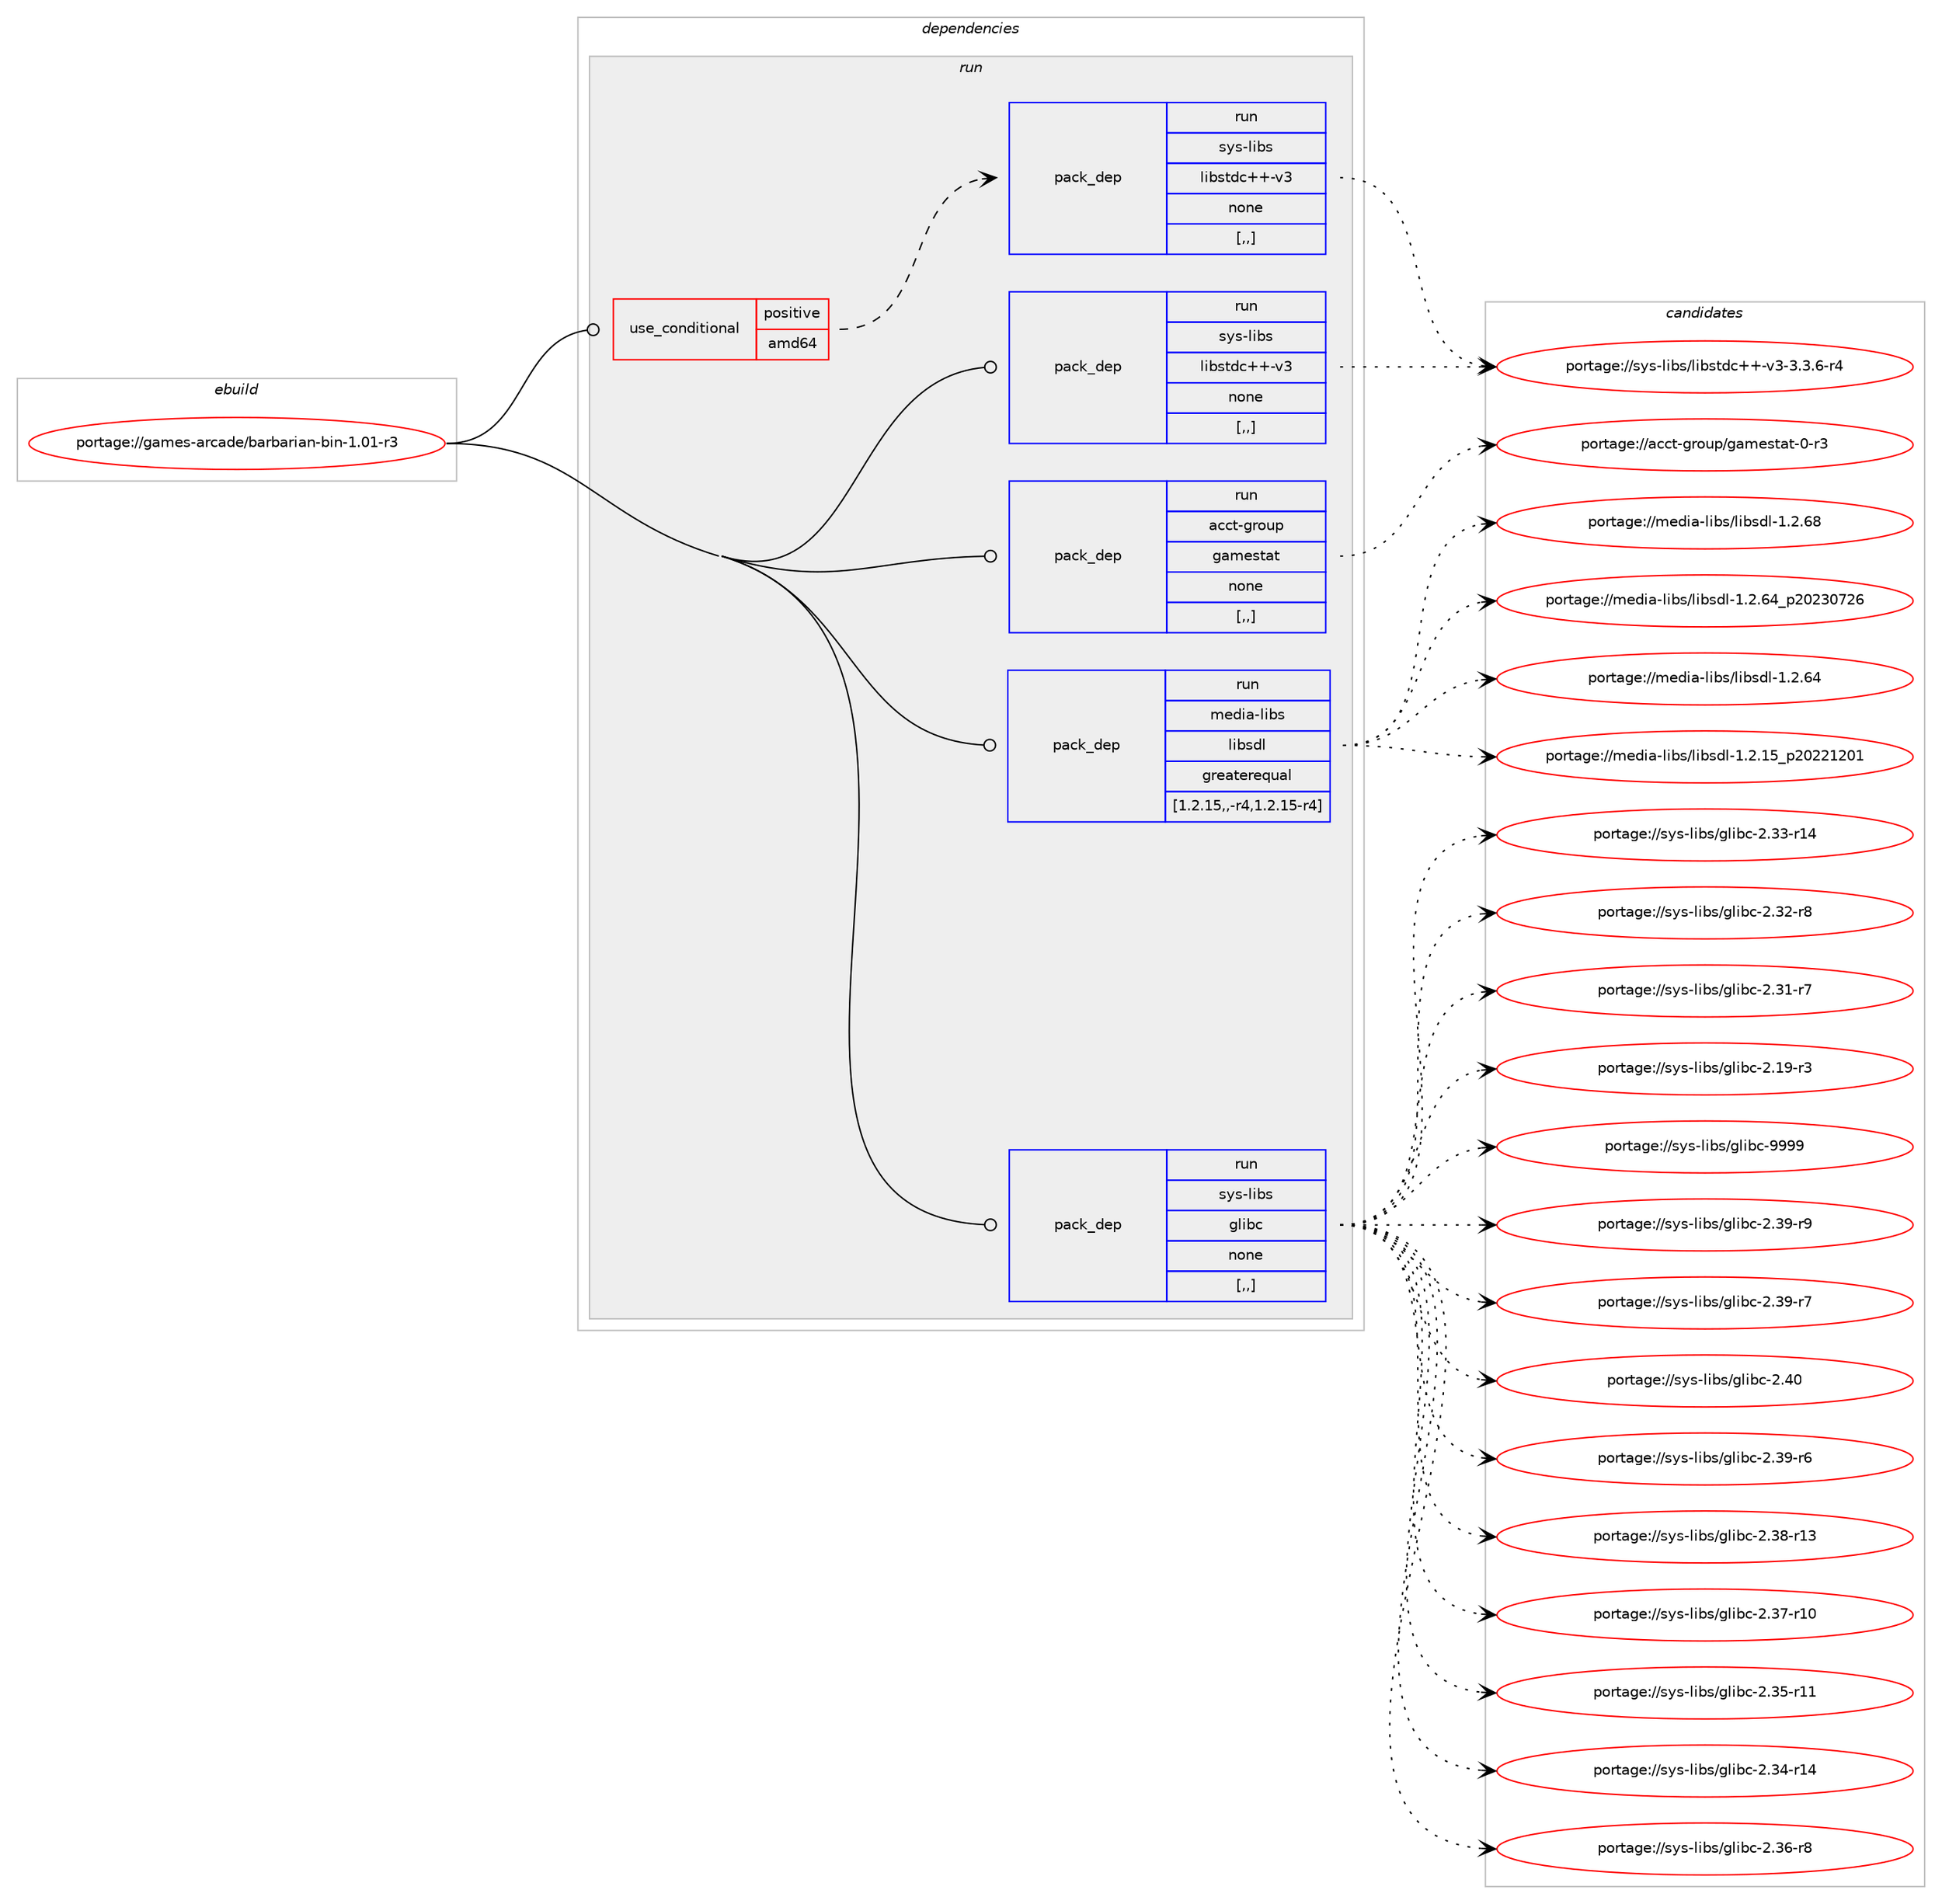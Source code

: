 digraph prolog {

# *************
# Graph options
# *************

newrank=true;
concentrate=true;
compound=true;
graph [rankdir=LR,fontname=Helvetica,fontsize=10,ranksep=1.5];#, ranksep=2.5, nodesep=0.2];
edge  [arrowhead=vee];
node  [fontname=Helvetica,fontsize=10];

# **********
# The ebuild
# **********

subgraph cluster_leftcol {
color=gray;
label=<<i>ebuild</i>>;
id [label="portage://games-arcade/barbarian-bin-1.01-r3", color=red, width=4, href="../games-arcade/barbarian-bin-1.01-r3.svg"];
}

# ****************
# The dependencies
# ****************

subgraph cluster_midcol {
color=gray;
label=<<i>dependencies</i>>;
subgraph cluster_compile {
fillcolor="#eeeeee";
style=filled;
label=<<i>compile</i>>;
}
subgraph cluster_compileandrun {
fillcolor="#eeeeee";
style=filled;
label=<<i>compile and run</i>>;
}
subgraph cluster_run {
fillcolor="#eeeeee";
style=filled;
label=<<i>run</i>>;
subgraph cond62891 {
dependency224450 [label=<<TABLE BORDER="0" CELLBORDER="1" CELLSPACING="0" CELLPADDING="4"><TR><TD ROWSPAN="3" CELLPADDING="10">use_conditional</TD></TR><TR><TD>positive</TD></TR><TR><TD>amd64</TD></TR></TABLE>>, shape=none, color=red];
subgraph pack160079 {
dependency224451 [label=<<TABLE BORDER="0" CELLBORDER="1" CELLSPACING="0" CELLPADDING="4" WIDTH="220"><TR><TD ROWSPAN="6" CELLPADDING="30">pack_dep</TD></TR><TR><TD WIDTH="110">run</TD></TR><TR><TD>sys-libs</TD></TR><TR><TD>libstdc++-v3</TD></TR><TR><TD>none</TD></TR><TR><TD>[,,]</TD></TR></TABLE>>, shape=none, color=blue];
}
dependency224450:e -> dependency224451:w [weight=20,style="dashed",arrowhead="vee"];
}
id:e -> dependency224450:w [weight=20,style="solid",arrowhead="odot"];
subgraph pack160080 {
dependency224452 [label=<<TABLE BORDER="0" CELLBORDER="1" CELLSPACING="0" CELLPADDING="4" WIDTH="220"><TR><TD ROWSPAN="6" CELLPADDING="30">pack_dep</TD></TR><TR><TD WIDTH="110">run</TD></TR><TR><TD>acct-group</TD></TR><TR><TD>gamestat</TD></TR><TR><TD>none</TD></TR><TR><TD>[,,]</TD></TR></TABLE>>, shape=none, color=blue];
}
id:e -> dependency224452:w [weight=20,style="solid",arrowhead="odot"];
subgraph pack160081 {
dependency224453 [label=<<TABLE BORDER="0" CELLBORDER="1" CELLSPACING="0" CELLPADDING="4" WIDTH="220"><TR><TD ROWSPAN="6" CELLPADDING="30">pack_dep</TD></TR><TR><TD WIDTH="110">run</TD></TR><TR><TD>media-libs</TD></TR><TR><TD>libsdl</TD></TR><TR><TD>greaterequal</TD></TR><TR><TD>[1.2.15,,-r4,1.2.15-r4]</TD></TR></TABLE>>, shape=none, color=blue];
}
id:e -> dependency224453:w [weight=20,style="solid",arrowhead="odot"];
subgraph pack160082 {
dependency224454 [label=<<TABLE BORDER="0" CELLBORDER="1" CELLSPACING="0" CELLPADDING="4" WIDTH="220"><TR><TD ROWSPAN="6" CELLPADDING="30">pack_dep</TD></TR><TR><TD WIDTH="110">run</TD></TR><TR><TD>sys-libs</TD></TR><TR><TD>glibc</TD></TR><TR><TD>none</TD></TR><TR><TD>[,,]</TD></TR></TABLE>>, shape=none, color=blue];
}
id:e -> dependency224454:w [weight=20,style="solid",arrowhead="odot"];
subgraph pack160083 {
dependency224455 [label=<<TABLE BORDER="0" CELLBORDER="1" CELLSPACING="0" CELLPADDING="4" WIDTH="220"><TR><TD ROWSPAN="6" CELLPADDING="30">pack_dep</TD></TR><TR><TD WIDTH="110">run</TD></TR><TR><TD>sys-libs</TD></TR><TR><TD>libstdc++-v3</TD></TR><TR><TD>none</TD></TR><TR><TD>[,,]</TD></TR></TABLE>>, shape=none, color=blue];
}
id:e -> dependency224455:w [weight=20,style="solid",arrowhead="odot"];
}
}

# **************
# The candidates
# **************

subgraph cluster_choices {
rank=same;
color=gray;
label=<<i>candidates</i>>;

subgraph choice160079 {
color=black;
nodesep=1;
choice1151211154510810598115471081059811511610099434345118514551465146544511452 [label="portage://sys-libs/libstdc++-v3-3.3.6-r4", color=red, width=4,href="../sys-libs/libstdc++-v3-3.3.6-r4.svg"];
dependency224451:e -> choice1151211154510810598115471081059811511610099434345118514551465146544511452:w [style=dotted,weight="100"];
}
subgraph choice160080 {
color=black;
nodesep=1;
choice9799991164510311411111711247103971091011151169711645484511451 [label="portage://acct-group/gamestat-0-r3", color=red, width=4,href="../acct-group/gamestat-0-r3.svg"];
dependency224452:e -> choice9799991164510311411111711247103971091011151169711645484511451:w [style=dotted,weight="100"];
}
subgraph choice160081 {
color=black;
nodesep=1;
choice109101100105974510810598115471081059811510010845494650465456 [label="portage://media-libs/libsdl-1.2.68", color=red, width=4,href="../media-libs/libsdl-1.2.68.svg"];
choice109101100105974510810598115471081059811510010845494650465452951125048505148555054 [label="portage://media-libs/libsdl-1.2.64_p20230726", color=red, width=4,href="../media-libs/libsdl-1.2.64_p20230726.svg"];
choice109101100105974510810598115471081059811510010845494650465452 [label="portage://media-libs/libsdl-1.2.64", color=red, width=4,href="../media-libs/libsdl-1.2.64.svg"];
choice109101100105974510810598115471081059811510010845494650464953951125048505049504849 [label="portage://media-libs/libsdl-1.2.15_p20221201", color=red, width=4,href="../media-libs/libsdl-1.2.15_p20221201.svg"];
dependency224453:e -> choice109101100105974510810598115471081059811510010845494650465456:w [style=dotted,weight="100"];
dependency224453:e -> choice109101100105974510810598115471081059811510010845494650465452951125048505148555054:w [style=dotted,weight="100"];
dependency224453:e -> choice109101100105974510810598115471081059811510010845494650465452:w [style=dotted,weight="100"];
dependency224453:e -> choice109101100105974510810598115471081059811510010845494650464953951125048505049504849:w [style=dotted,weight="100"];
}
subgraph choice160082 {
color=black;
nodesep=1;
choice11512111545108105981154710310810598994557575757 [label="portage://sys-libs/glibc-9999", color=red, width=4,href="../sys-libs/glibc-9999.svg"];
choice11512111545108105981154710310810598994550465248 [label="portage://sys-libs/glibc-2.40", color=red, width=4,href="../sys-libs/glibc-2.40.svg"];
choice115121115451081059811547103108105989945504651574511457 [label="portage://sys-libs/glibc-2.39-r9", color=red, width=4,href="../sys-libs/glibc-2.39-r9.svg"];
choice115121115451081059811547103108105989945504651574511455 [label="portage://sys-libs/glibc-2.39-r7", color=red, width=4,href="../sys-libs/glibc-2.39-r7.svg"];
choice115121115451081059811547103108105989945504651574511454 [label="portage://sys-libs/glibc-2.39-r6", color=red, width=4,href="../sys-libs/glibc-2.39-r6.svg"];
choice11512111545108105981154710310810598994550465156451144951 [label="portage://sys-libs/glibc-2.38-r13", color=red, width=4,href="../sys-libs/glibc-2.38-r13.svg"];
choice11512111545108105981154710310810598994550465155451144948 [label="portage://sys-libs/glibc-2.37-r10", color=red, width=4,href="../sys-libs/glibc-2.37-r10.svg"];
choice115121115451081059811547103108105989945504651544511456 [label="portage://sys-libs/glibc-2.36-r8", color=red, width=4,href="../sys-libs/glibc-2.36-r8.svg"];
choice11512111545108105981154710310810598994550465153451144949 [label="portage://sys-libs/glibc-2.35-r11", color=red, width=4,href="../sys-libs/glibc-2.35-r11.svg"];
choice11512111545108105981154710310810598994550465152451144952 [label="portage://sys-libs/glibc-2.34-r14", color=red, width=4,href="../sys-libs/glibc-2.34-r14.svg"];
choice11512111545108105981154710310810598994550465151451144952 [label="portage://sys-libs/glibc-2.33-r14", color=red, width=4,href="../sys-libs/glibc-2.33-r14.svg"];
choice115121115451081059811547103108105989945504651504511456 [label="portage://sys-libs/glibc-2.32-r8", color=red, width=4,href="../sys-libs/glibc-2.32-r8.svg"];
choice115121115451081059811547103108105989945504651494511455 [label="portage://sys-libs/glibc-2.31-r7", color=red, width=4,href="../sys-libs/glibc-2.31-r7.svg"];
choice115121115451081059811547103108105989945504649574511451 [label="portage://sys-libs/glibc-2.19-r3", color=red, width=4,href="../sys-libs/glibc-2.19-r3.svg"];
dependency224454:e -> choice11512111545108105981154710310810598994557575757:w [style=dotted,weight="100"];
dependency224454:e -> choice11512111545108105981154710310810598994550465248:w [style=dotted,weight="100"];
dependency224454:e -> choice115121115451081059811547103108105989945504651574511457:w [style=dotted,weight="100"];
dependency224454:e -> choice115121115451081059811547103108105989945504651574511455:w [style=dotted,weight="100"];
dependency224454:e -> choice115121115451081059811547103108105989945504651574511454:w [style=dotted,weight="100"];
dependency224454:e -> choice11512111545108105981154710310810598994550465156451144951:w [style=dotted,weight="100"];
dependency224454:e -> choice11512111545108105981154710310810598994550465155451144948:w [style=dotted,weight="100"];
dependency224454:e -> choice115121115451081059811547103108105989945504651544511456:w [style=dotted,weight="100"];
dependency224454:e -> choice11512111545108105981154710310810598994550465153451144949:w [style=dotted,weight="100"];
dependency224454:e -> choice11512111545108105981154710310810598994550465152451144952:w [style=dotted,weight="100"];
dependency224454:e -> choice11512111545108105981154710310810598994550465151451144952:w [style=dotted,weight="100"];
dependency224454:e -> choice115121115451081059811547103108105989945504651504511456:w [style=dotted,weight="100"];
dependency224454:e -> choice115121115451081059811547103108105989945504651494511455:w [style=dotted,weight="100"];
dependency224454:e -> choice115121115451081059811547103108105989945504649574511451:w [style=dotted,weight="100"];
}
subgraph choice160083 {
color=black;
nodesep=1;
choice1151211154510810598115471081059811511610099434345118514551465146544511452 [label="portage://sys-libs/libstdc++-v3-3.3.6-r4", color=red, width=4,href="../sys-libs/libstdc++-v3-3.3.6-r4.svg"];
dependency224455:e -> choice1151211154510810598115471081059811511610099434345118514551465146544511452:w [style=dotted,weight="100"];
}
}

}
